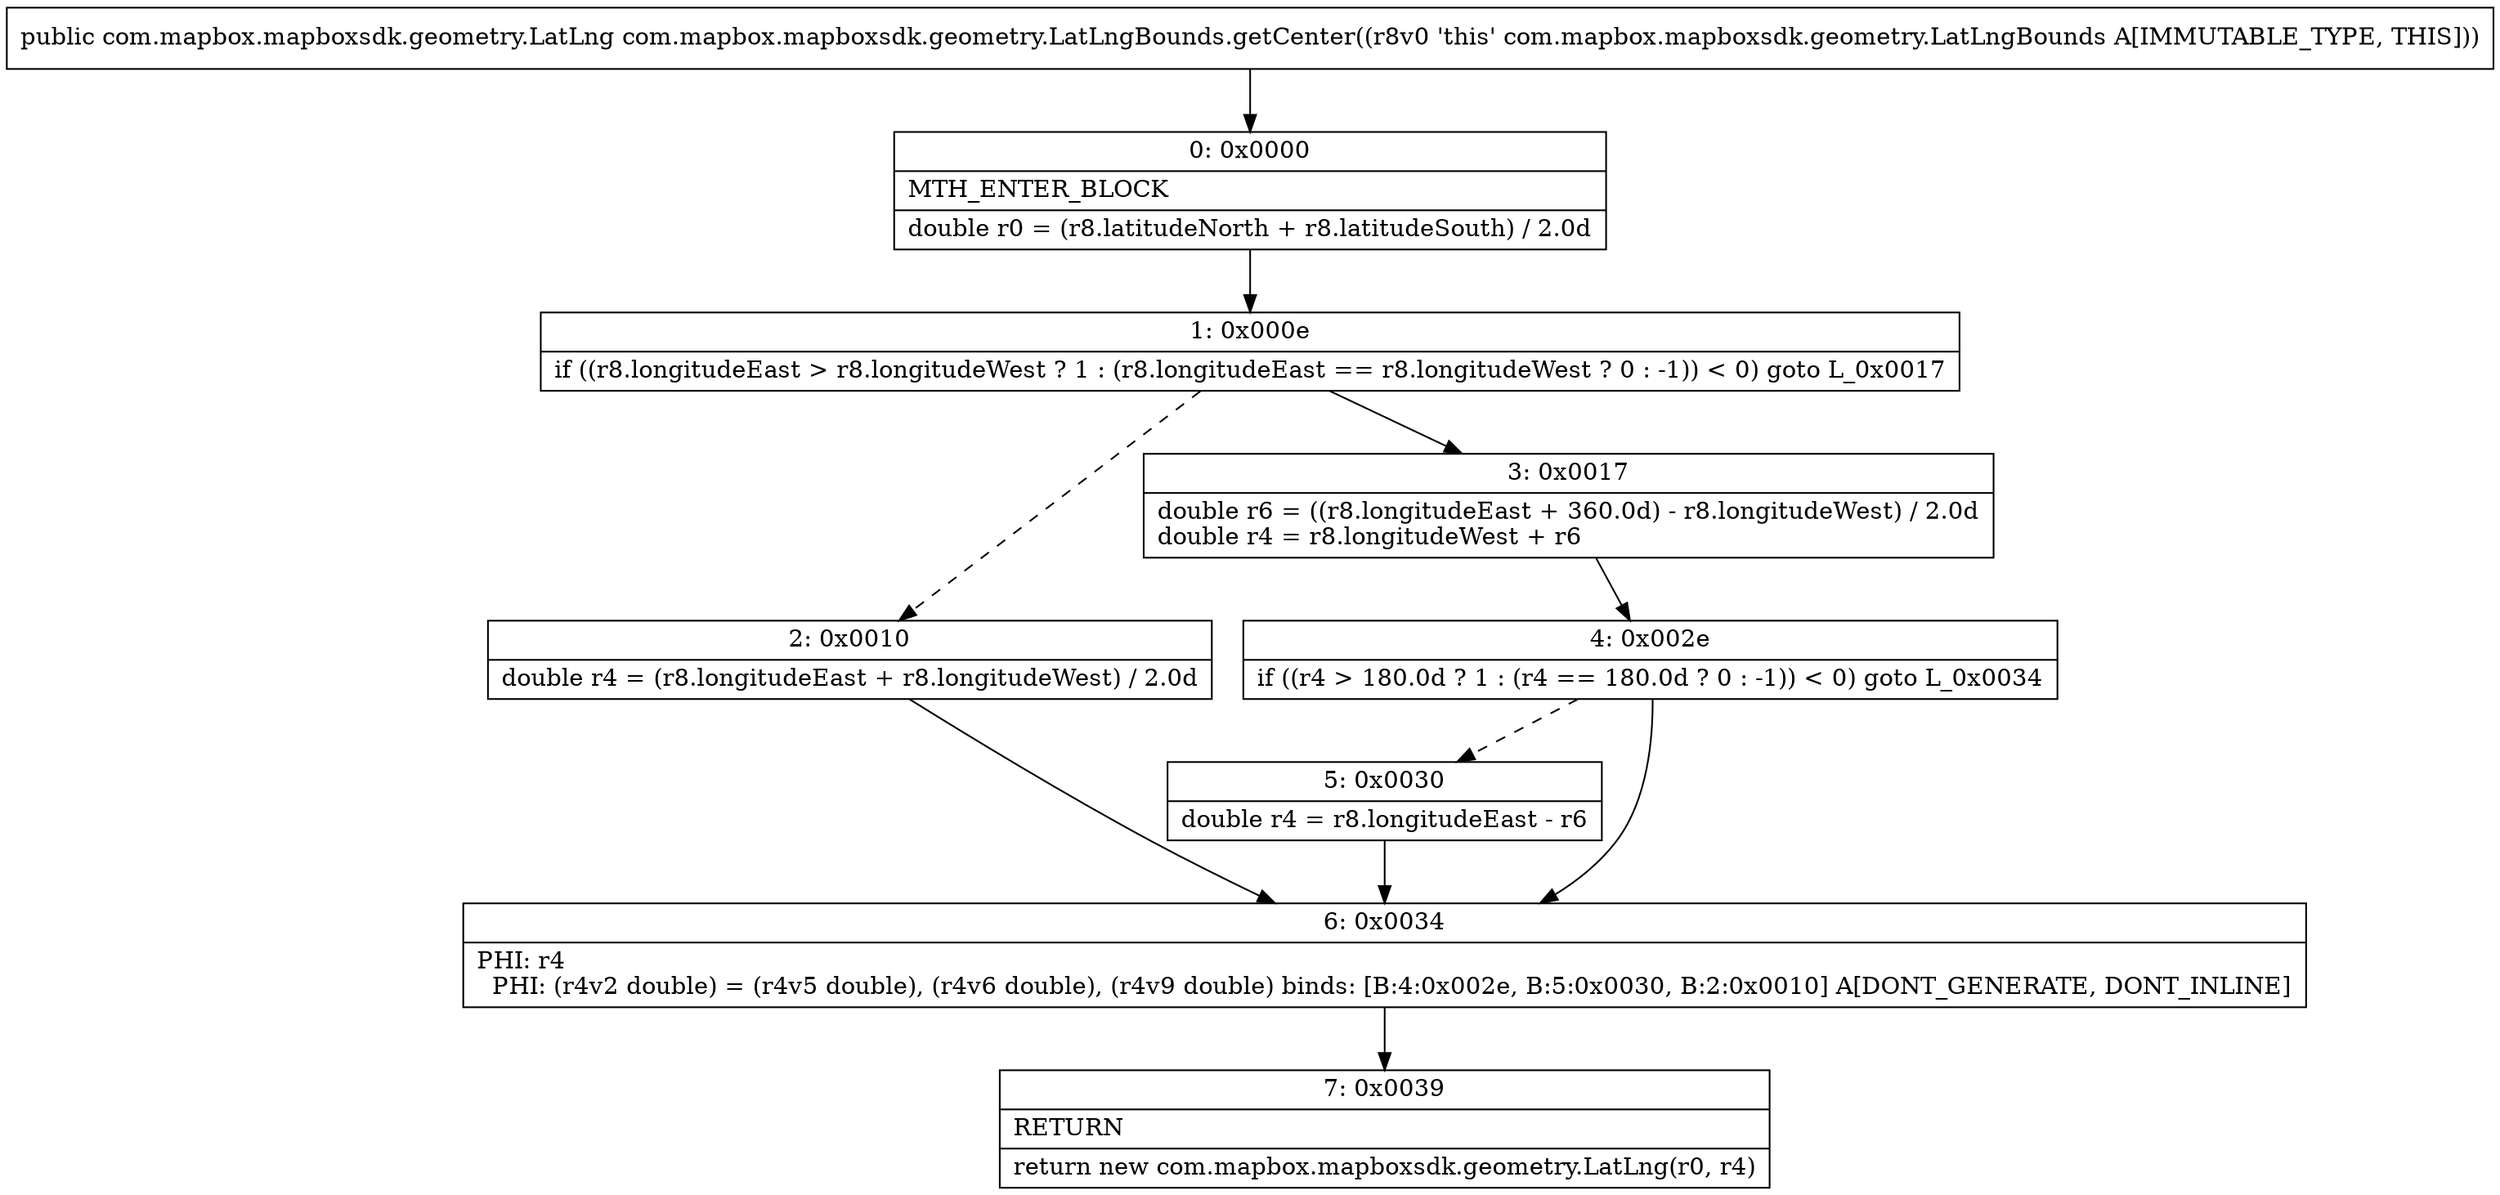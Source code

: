 digraph "CFG forcom.mapbox.mapboxsdk.geometry.LatLngBounds.getCenter()Lcom\/mapbox\/mapboxsdk\/geometry\/LatLng;" {
Node_0 [shape=record,label="{0\:\ 0x0000|MTH_ENTER_BLOCK\l|double r0 = (r8.latitudeNorth + r8.latitudeSouth) \/ 2.0d\l}"];
Node_1 [shape=record,label="{1\:\ 0x000e|if ((r8.longitudeEast \> r8.longitudeWest ? 1 : (r8.longitudeEast == r8.longitudeWest ? 0 : \-1)) \< 0) goto L_0x0017\l}"];
Node_2 [shape=record,label="{2\:\ 0x0010|double r4 = (r8.longitudeEast + r8.longitudeWest) \/ 2.0d\l}"];
Node_3 [shape=record,label="{3\:\ 0x0017|double r6 = ((r8.longitudeEast + 360.0d) \- r8.longitudeWest) \/ 2.0d\ldouble r4 = r8.longitudeWest + r6\l}"];
Node_4 [shape=record,label="{4\:\ 0x002e|if ((r4 \> 180.0d ? 1 : (r4 == 180.0d ? 0 : \-1)) \< 0) goto L_0x0034\l}"];
Node_5 [shape=record,label="{5\:\ 0x0030|double r4 = r8.longitudeEast \- r6\l}"];
Node_6 [shape=record,label="{6\:\ 0x0034|PHI: r4 \l  PHI: (r4v2 double) = (r4v5 double), (r4v6 double), (r4v9 double) binds: [B:4:0x002e, B:5:0x0030, B:2:0x0010] A[DONT_GENERATE, DONT_INLINE]\l}"];
Node_7 [shape=record,label="{7\:\ 0x0039|RETURN\l|return new com.mapbox.mapboxsdk.geometry.LatLng(r0, r4)\l}"];
MethodNode[shape=record,label="{public com.mapbox.mapboxsdk.geometry.LatLng com.mapbox.mapboxsdk.geometry.LatLngBounds.getCenter((r8v0 'this' com.mapbox.mapboxsdk.geometry.LatLngBounds A[IMMUTABLE_TYPE, THIS])) }"];
MethodNode -> Node_0;
Node_0 -> Node_1;
Node_1 -> Node_2[style=dashed];
Node_1 -> Node_3;
Node_2 -> Node_6;
Node_3 -> Node_4;
Node_4 -> Node_5[style=dashed];
Node_4 -> Node_6;
Node_5 -> Node_6;
Node_6 -> Node_7;
}

